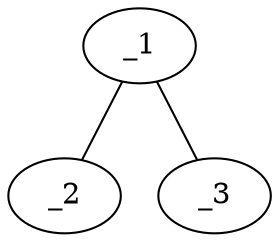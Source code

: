 graph molid3060 {
	_1	 [charge=0,
		chem=13,
		symbol="As ",
		x="2.866",
		y="-0.25"];
	_2	 [charge=0,
		chem=2,
		symbol="O  ",
		x="3.7321",
		y="0.25"];
	_1 -- _2	 [valence=2];
	_3	 [charge=0,
		chem=2,
		symbol="O  ",
		x=2,
		y="0.25"];
	_1 -- _3	 [valence=1];
}
